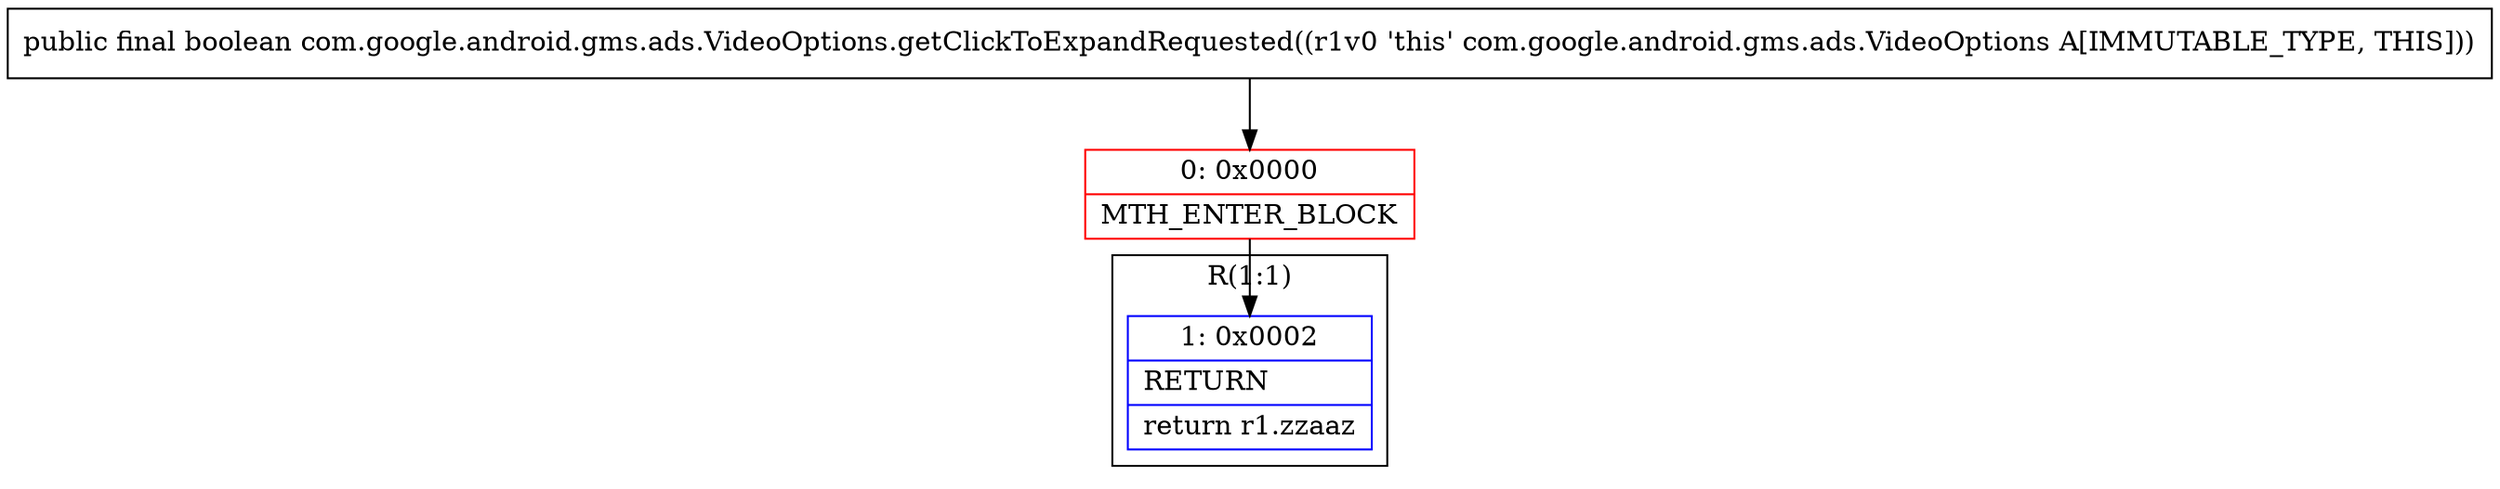 digraph "CFG forcom.google.android.gms.ads.VideoOptions.getClickToExpandRequested()Z" {
subgraph cluster_Region_173751529 {
label = "R(1:1)";
node [shape=record,color=blue];
Node_1 [shape=record,label="{1\:\ 0x0002|RETURN\l|return r1.zzaaz\l}"];
}
Node_0 [shape=record,color=red,label="{0\:\ 0x0000|MTH_ENTER_BLOCK\l}"];
MethodNode[shape=record,label="{public final boolean com.google.android.gms.ads.VideoOptions.getClickToExpandRequested((r1v0 'this' com.google.android.gms.ads.VideoOptions A[IMMUTABLE_TYPE, THIS])) }"];
MethodNode -> Node_0;
Node_0 -> Node_1;
}

